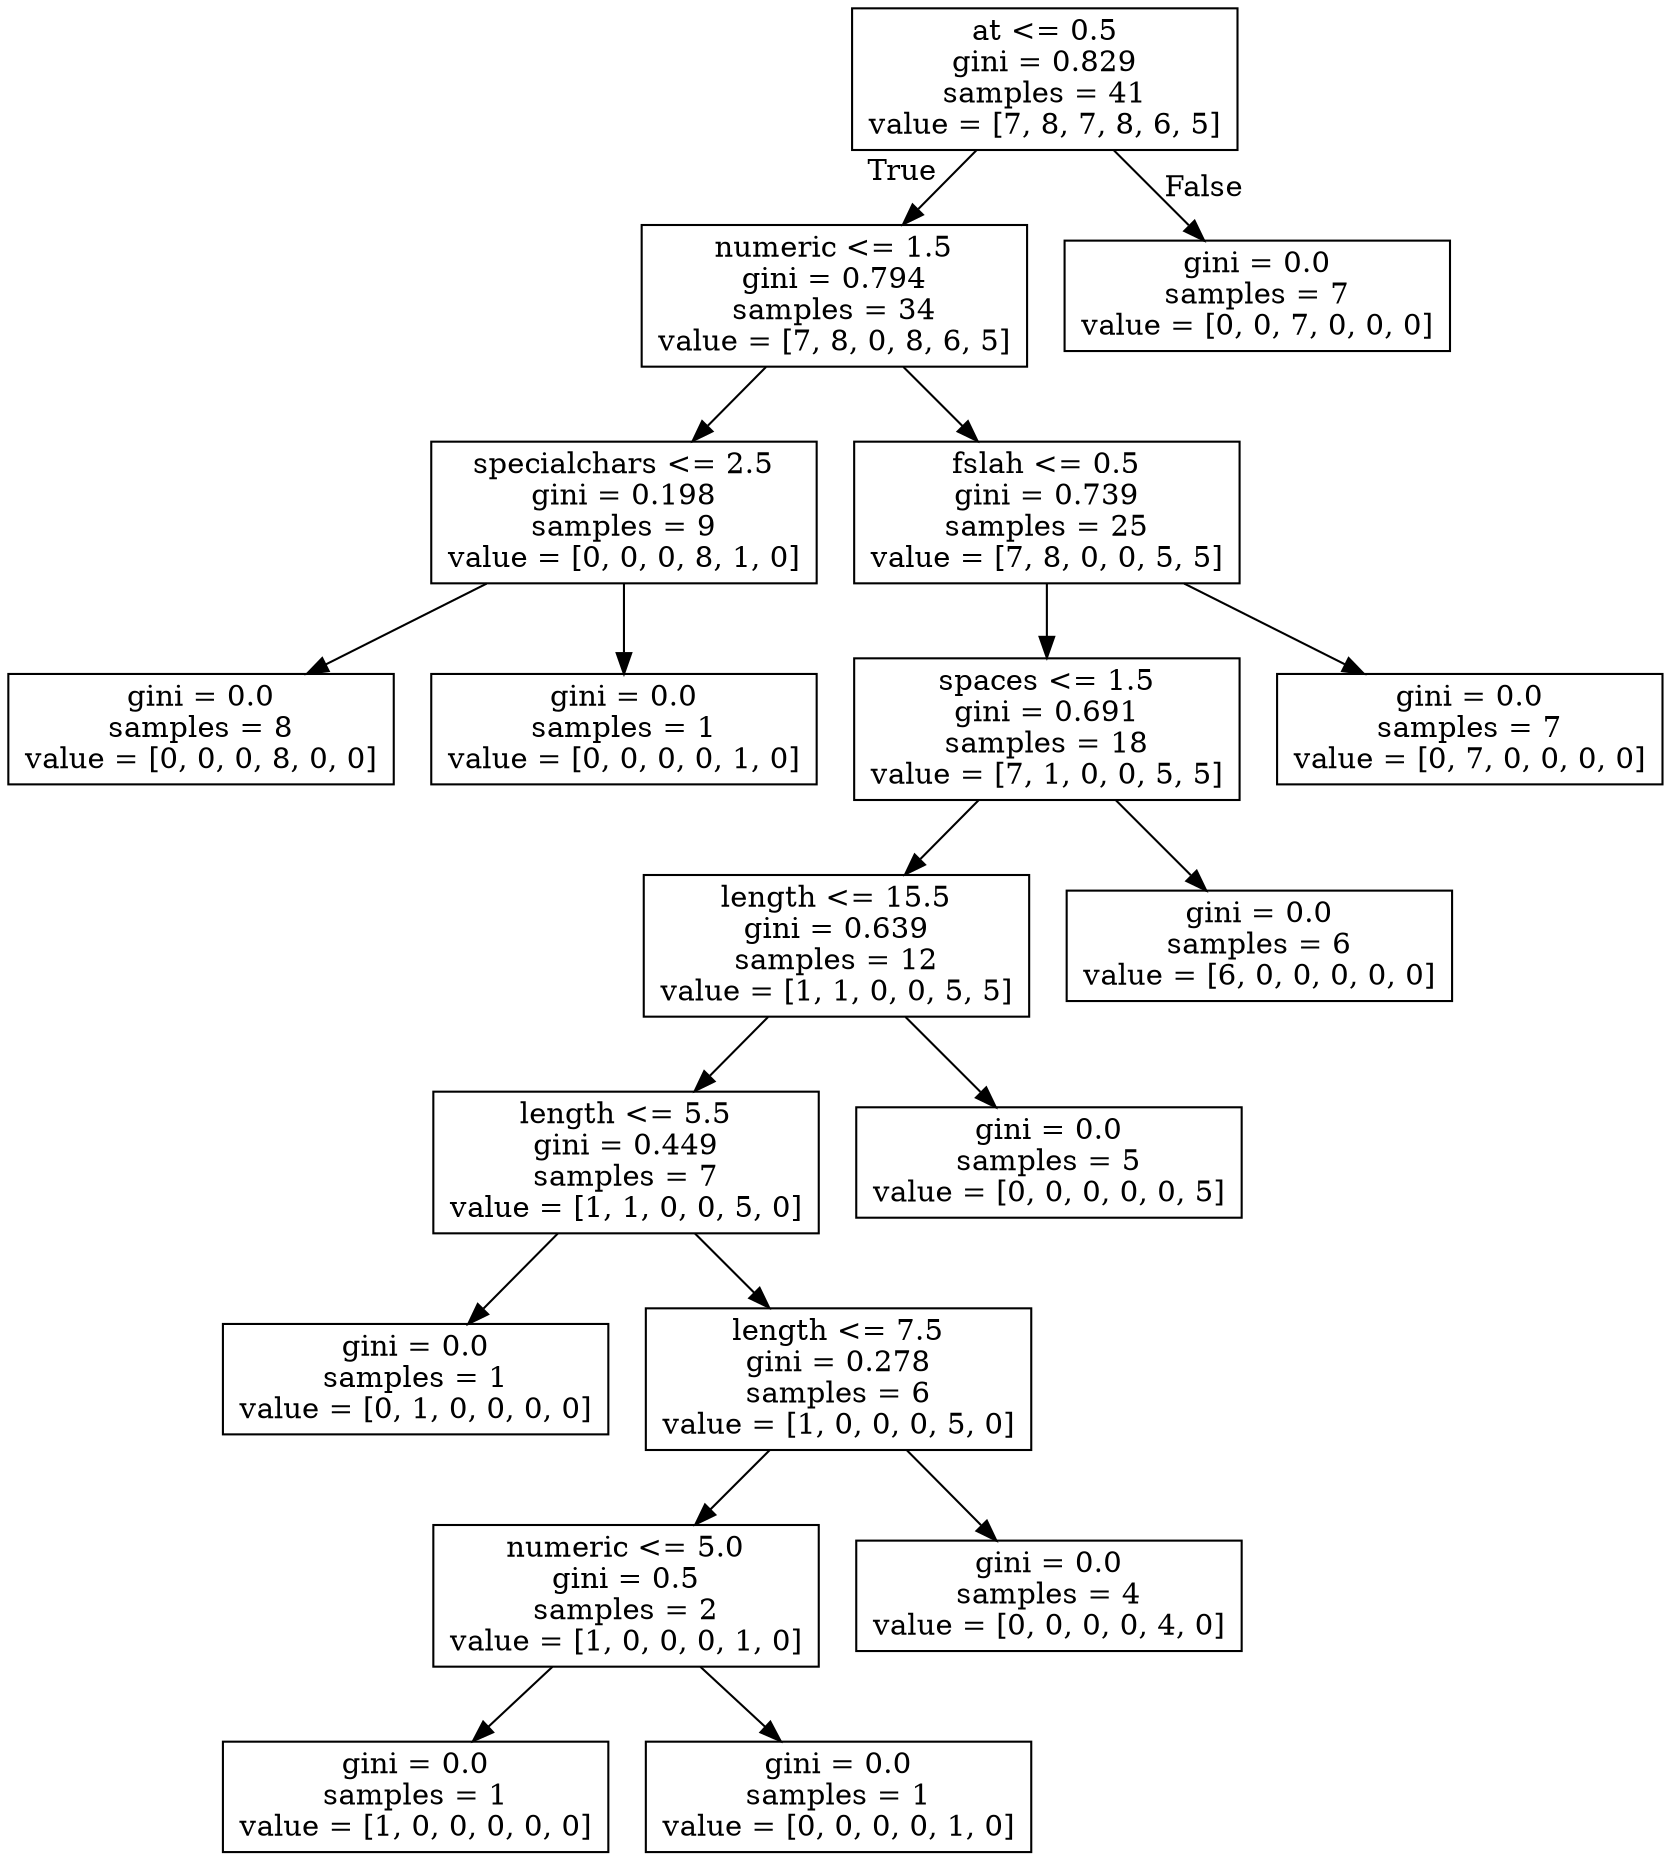 digraph Tree {
node [shape=box] ;
0 [label="at <= 0.5\ngini = 0.829\nsamples = 41\nvalue = [7, 8, 7, 8, 6, 5]"] ;
1 [label="numeric <= 1.5\ngini = 0.794\nsamples = 34\nvalue = [7, 8, 0, 8, 6, 5]"] ;
0 -> 1 [labeldistance=2.5, labelangle=45, headlabel="True"] ;
2 [label="specialchars <= 2.5\ngini = 0.198\nsamples = 9\nvalue = [0, 0, 0, 8, 1, 0]"] ;
1 -> 2 ;
3 [label="gini = 0.0\nsamples = 8\nvalue = [0, 0, 0, 8, 0, 0]"] ;
2 -> 3 ;
4 [label="gini = 0.0\nsamples = 1\nvalue = [0, 0, 0, 0, 1, 0]"] ;
2 -> 4 ;
5 [label="fslah <= 0.5\ngini = 0.739\nsamples = 25\nvalue = [7, 8, 0, 0, 5, 5]"] ;
1 -> 5 ;
6 [label="spaces <= 1.5\ngini = 0.691\nsamples = 18\nvalue = [7, 1, 0, 0, 5, 5]"] ;
5 -> 6 ;
7 [label="length <= 15.5\ngini = 0.639\nsamples = 12\nvalue = [1, 1, 0, 0, 5, 5]"] ;
6 -> 7 ;
8 [label="length <= 5.5\ngini = 0.449\nsamples = 7\nvalue = [1, 1, 0, 0, 5, 0]"] ;
7 -> 8 ;
9 [label="gini = 0.0\nsamples = 1\nvalue = [0, 1, 0, 0, 0, 0]"] ;
8 -> 9 ;
10 [label="length <= 7.5\ngini = 0.278\nsamples = 6\nvalue = [1, 0, 0, 0, 5, 0]"] ;
8 -> 10 ;
11 [label="numeric <= 5.0\ngini = 0.5\nsamples = 2\nvalue = [1, 0, 0, 0, 1, 0]"] ;
10 -> 11 ;
12 [label="gini = 0.0\nsamples = 1\nvalue = [1, 0, 0, 0, 0, 0]"] ;
11 -> 12 ;
13 [label="gini = 0.0\nsamples = 1\nvalue = [0, 0, 0, 0, 1, 0]"] ;
11 -> 13 ;
14 [label="gini = 0.0\nsamples = 4\nvalue = [0, 0, 0, 0, 4, 0]"] ;
10 -> 14 ;
15 [label="gini = 0.0\nsamples = 5\nvalue = [0, 0, 0, 0, 0, 5]"] ;
7 -> 15 ;
16 [label="gini = 0.0\nsamples = 6\nvalue = [6, 0, 0, 0, 0, 0]"] ;
6 -> 16 ;
17 [label="gini = 0.0\nsamples = 7\nvalue = [0, 7, 0, 0, 0, 0]"] ;
5 -> 17 ;
18 [label="gini = 0.0\nsamples = 7\nvalue = [0, 0, 7, 0, 0, 0]"] ;
0 -> 18 [labeldistance=2.5, labelangle=-45, headlabel="False"] ;
}